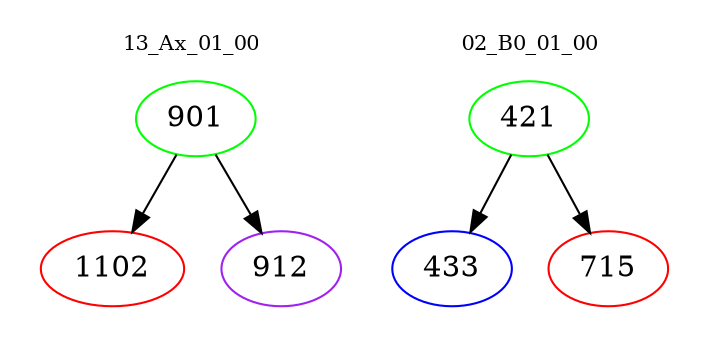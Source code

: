 digraph{
subgraph cluster_0 {
color = white
label = "13_Ax_01_00";
fontsize=10;
T0_901 [label="901", color="green"]
T0_901 -> T0_1102 [color="black"]
T0_1102 [label="1102", color="red"]
T0_901 -> T0_912 [color="black"]
T0_912 [label="912", color="purple"]
}
subgraph cluster_1 {
color = white
label = "02_B0_01_00";
fontsize=10;
T1_421 [label="421", color="green"]
T1_421 -> T1_433 [color="black"]
T1_433 [label="433", color="blue"]
T1_421 -> T1_715 [color="black"]
T1_715 [label="715", color="red"]
}
}
